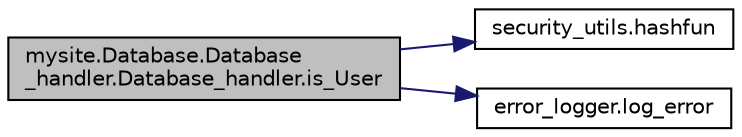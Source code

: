 digraph "mysite.Database.Database_handler.Database_handler.is_User"
{
 // LATEX_PDF_SIZE
  edge [fontname="Helvetica",fontsize="10",labelfontname="Helvetica",labelfontsize="10"];
  node [fontname="Helvetica",fontsize="10",shape=record];
  rankdir="LR";
  Node1 [label="mysite.Database.Database\l_handler.Database_handler.is_User",height=0.2,width=0.4,color="black", fillcolor="grey75", style="filled", fontcolor="black",tooltip=" "];
  Node1 -> Node2 [color="midnightblue",fontsize="10",style="solid",fontname="Helvetica"];
  Node2 [label="security_utils.hashfun",height=0.2,width=0.4,color="black", fillcolor="white", style="filled",URL="$namespacesecurity__utils.html#af213aa99fdea93a4f37691a5052f1b9c",tooltip=" "];
  Node1 -> Node3 [color="midnightblue",fontsize="10",style="solid",fontname="Helvetica"];
  Node3 [label="error_logger.log_error",height=0.2,width=0.4,color="black", fillcolor="white", style="filled",URL="$namespaceerror__logger.html#af09319fc4e67533f62f9e92a63a351d6",tooltip=" "];
}
